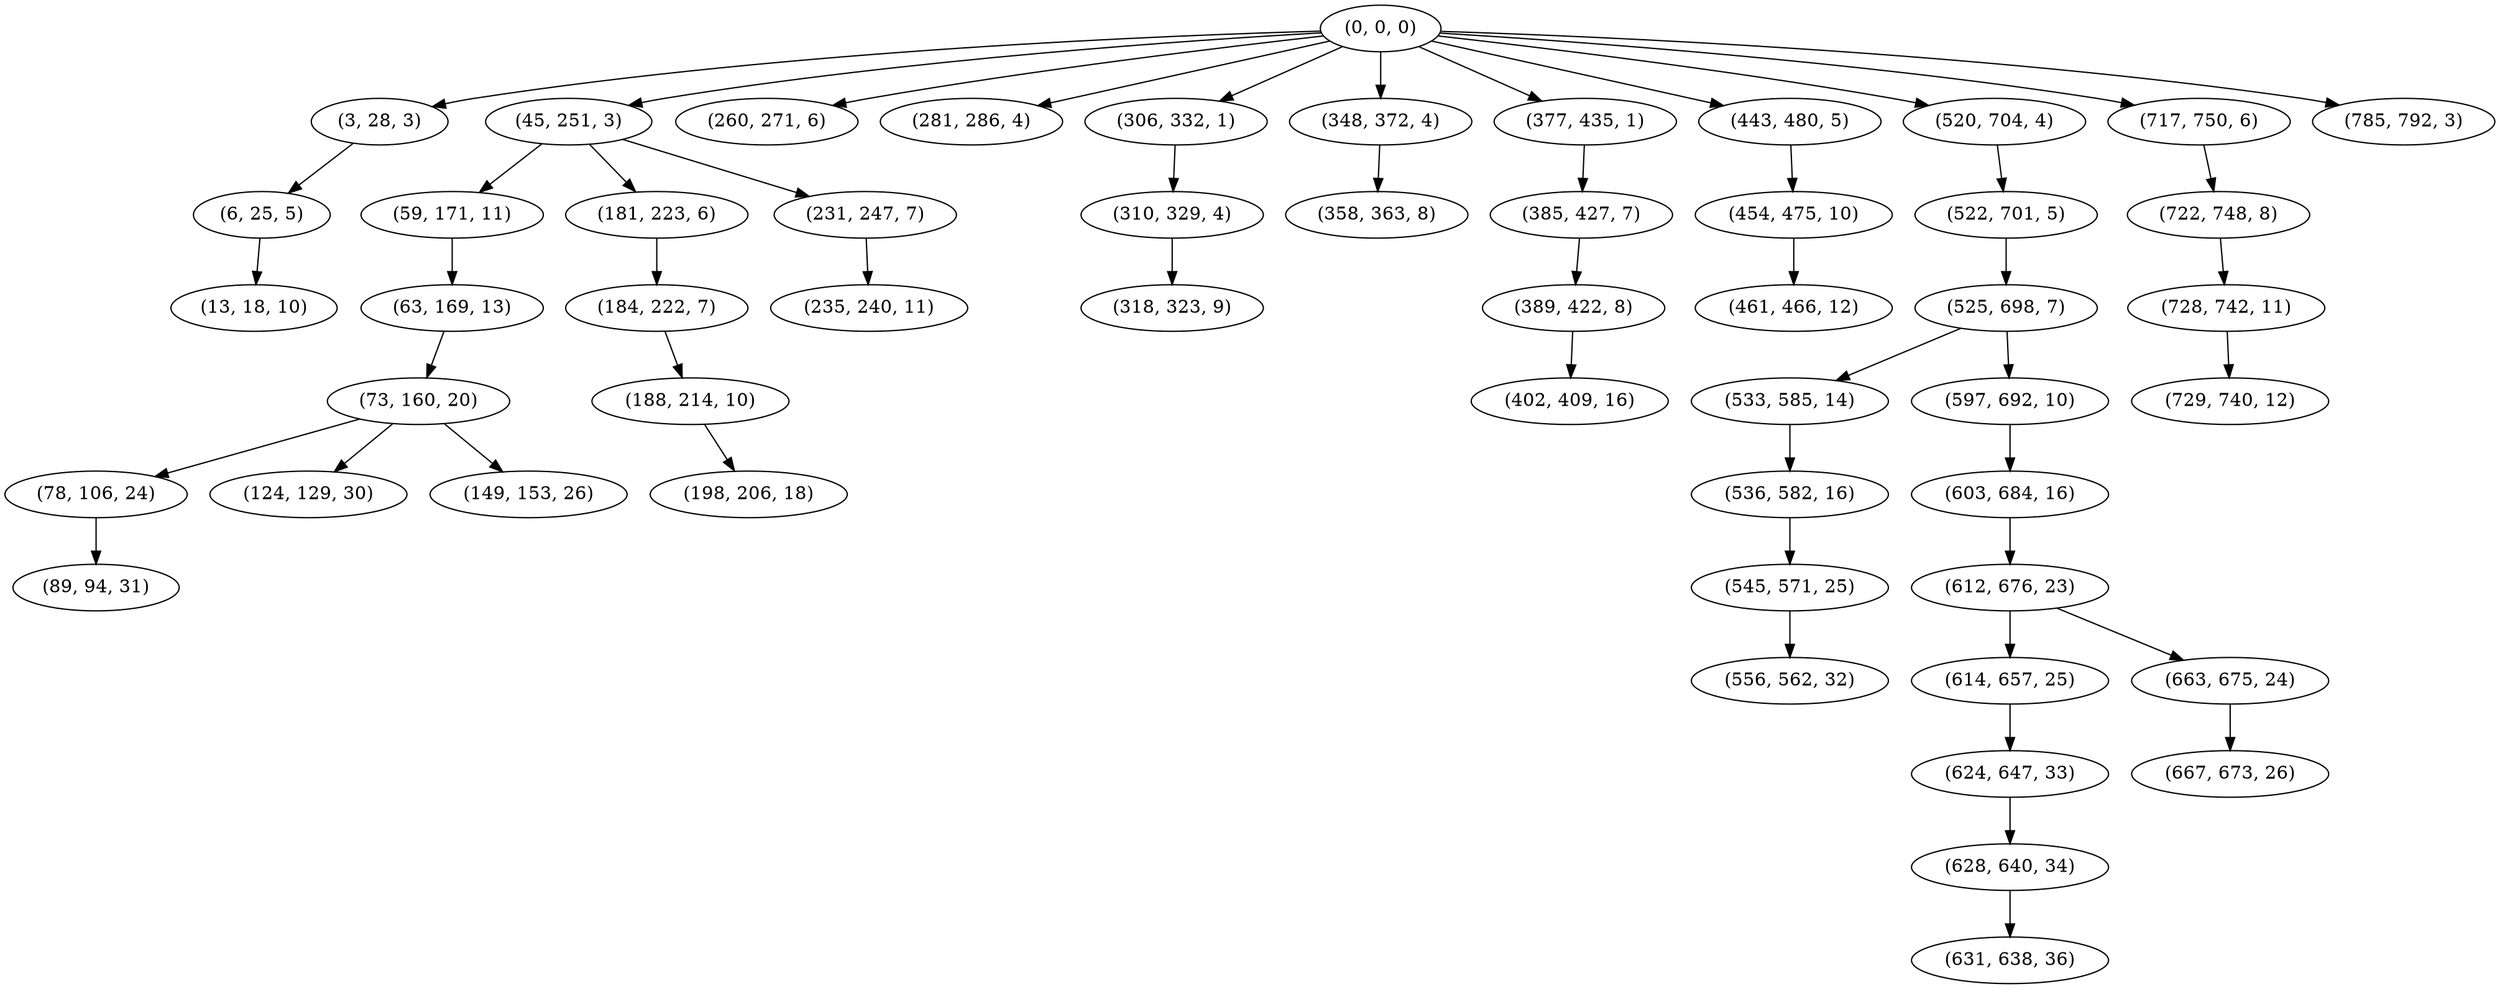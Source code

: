 digraph tree {
    "(0, 0, 0)";
    "(3, 28, 3)";
    "(6, 25, 5)";
    "(13, 18, 10)";
    "(45, 251, 3)";
    "(59, 171, 11)";
    "(63, 169, 13)";
    "(73, 160, 20)";
    "(78, 106, 24)";
    "(89, 94, 31)";
    "(124, 129, 30)";
    "(149, 153, 26)";
    "(181, 223, 6)";
    "(184, 222, 7)";
    "(188, 214, 10)";
    "(198, 206, 18)";
    "(231, 247, 7)";
    "(235, 240, 11)";
    "(260, 271, 6)";
    "(281, 286, 4)";
    "(306, 332, 1)";
    "(310, 329, 4)";
    "(318, 323, 9)";
    "(348, 372, 4)";
    "(358, 363, 8)";
    "(377, 435, 1)";
    "(385, 427, 7)";
    "(389, 422, 8)";
    "(402, 409, 16)";
    "(443, 480, 5)";
    "(454, 475, 10)";
    "(461, 466, 12)";
    "(520, 704, 4)";
    "(522, 701, 5)";
    "(525, 698, 7)";
    "(533, 585, 14)";
    "(536, 582, 16)";
    "(545, 571, 25)";
    "(556, 562, 32)";
    "(597, 692, 10)";
    "(603, 684, 16)";
    "(612, 676, 23)";
    "(614, 657, 25)";
    "(624, 647, 33)";
    "(628, 640, 34)";
    "(631, 638, 36)";
    "(663, 675, 24)";
    "(667, 673, 26)";
    "(717, 750, 6)";
    "(722, 748, 8)";
    "(728, 742, 11)";
    "(729, 740, 12)";
    "(785, 792, 3)";
    "(0, 0, 0)" -> "(3, 28, 3)";
    "(0, 0, 0)" -> "(45, 251, 3)";
    "(0, 0, 0)" -> "(260, 271, 6)";
    "(0, 0, 0)" -> "(281, 286, 4)";
    "(0, 0, 0)" -> "(306, 332, 1)";
    "(0, 0, 0)" -> "(348, 372, 4)";
    "(0, 0, 0)" -> "(377, 435, 1)";
    "(0, 0, 0)" -> "(443, 480, 5)";
    "(0, 0, 0)" -> "(520, 704, 4)";
    "(0, 0, 0)" -> "(717, 750, 6)";
    "(0, 0, 0)" -> "(785, 792, 3)";
    "(3, 28, 3)" -> "(6, 25, 5)";
    "(6, 25, 5)" -> "(13, 18, 10)";
    "(45, 251, 3)" -> "(59, 171, 11)";
    "(45, 251, 3)" -> "(181, 223, 6)";
    "(45, 251, 3)" -> "(231, 247, 7)";
    "(59, 171, 11)" -> "(63, 169, 13)";
    "(63, 169, 13)" -> "(73, 160, 20)";
    "(73, 160, 20)" -> "(78, 106, 24)";
    "(73, 160, 20)" -> "(124, 129, 30)";
    "(73, 160, 20)" -> "(149, 153, 26)";
    "(78, 106, 24)" -> "(89, 94, 31)";
    "(181, 223, 6)" -> "(184, 222, 7)";
    "(184, 222, 7)" -> "(188, 214, 10)";
    "(188, 214, 10)" -> "(198, 206, 18)";
    "(231, 247, 7)" -> "(235, 240, 11)";
    "(306, 332, 1)" -> "(310, 329, 4)";
    "(310, 329, 4)" -> "(318, 323, 9)";
    "(348, 372, 4)" -> "(358, 363, 8)";
    "(377, 435, 1)" -> "(385, 427, 7)";
    "(385, 427, 7)" -> "(389, 422, 8)";
    "(389, 422, 8)" -> "(402, 409, 16)";
    "(443, 480, 5)" -> "(454, 475, 10)";
    "(454, 475, 10)" -> "(461, 466, 12)";
    "(520, 704, 4)" -> "(522, 701, 5)";
    "(522, 701, 5)" -> "(525, 698, 7)";
    "(525, 698, 7)" -> "(533, 585, 14)";
    "(525, 698, 7)" -> "(597, 692, 10)";
    "(533, 585, 14)" -> "(536, 582, 16)";
    "(536, 582, 16)" -> "(545, 571, 25)";
    "(545, 571, 25)" -> "(556, 562, 32)";
    "(597, 692, 10)" -> "(603, 684, 16)";
    "(603, 684, 16)" -> "(612, 676, 23)";
    "(612, 676, 23)" -> "(614, 657, 25)";
    "(612, 676, 23)" -> "(663, 675, 24)";
    "(614, 657, 25)" -> "(624, 647, 33)";
    "(624, 647, 33)" -> "(628, 640, 34)";
    "(628, 640, 34)" -> "(631, 638, 36)";
    "(663, 675, 24)" -> "(667, 673, 26)";
    "(717, 750, 6)" -> "(722, 748, 8)";
    "(722, 748, 8)" -> "(728, 742, 11)";
    "(728, 742, 11)" -> "(729, 740, 12)";
}
